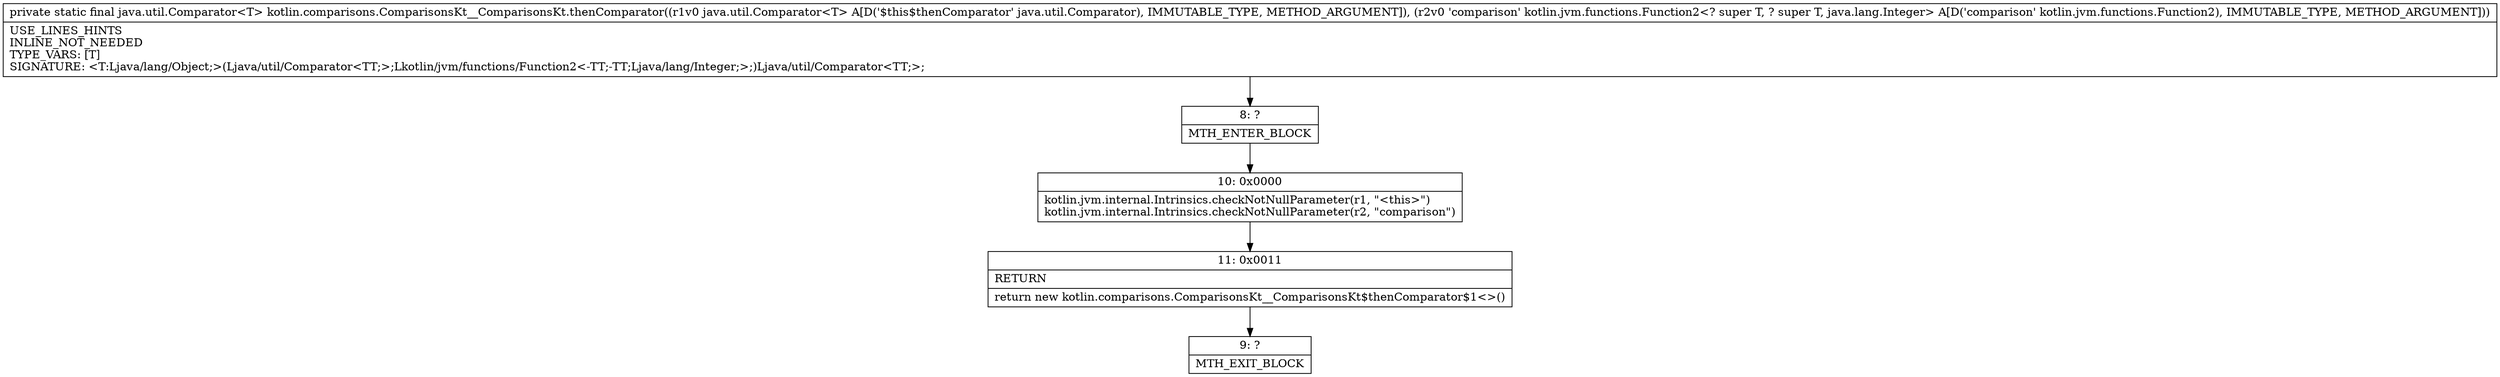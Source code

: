 digraph "CFG forkotlin.comparisons.ComparisonsKt__ComparisonsKt.thenComparator(Ljava\/util\/Comparator;Lkotlin\/jvm\/functions\/Function2;)Ljava\/util\/Comparator;" {
Node_8 [shape=record,label="{8\:\ ?|MTH_ENTER_BLOCK\l}"];
Node_10 [shape=record,label="{10\:\ 0x0000|kotlin.jvm.internal.Intrinsics.checkNotNullParameter(r1, \"\<this\>\")\lkotlin.jvm.internal.Intrinsics.checkNotNullParameter(r2, \"comparison\")\l}"];
Node_11 [shape=record,label="{11\:\ 0x0011|RETURN\l|return new kotlin.comparisons.ComparisonsKt__ComparisonsKt$thenComparator$1\<\>()\l}"];
Node_9 [shape=record,label="{9\:\ ?|MTH_EXIT_BLOCK\l}"];
MethodNode[shape=record,label="{private static final java.util.Comparator\<T\> kotlin.comparisons.ComparisonsKt__ComparisonsKt.thenComparator((r1v0 java.util.Comparator\<T\> A[D('$this$thenComparator' java.util.Comparator), IMMUTABLE_TYPE, METHOD_ARGUMENT]), (r2v0 'comparison' kotlin.jvm.functions.Function2\<? super T, ? super T, java.lang.Integer\> A[D('comparison' kotlin.jvm.functions.Function2), IMMUTABLE_TYPE, METHOD_ARGUMENT]))  | USE_LINES_HINTS\lINLINE_NOT_NEEDED\lTYPE_VARS: [T]\lSIGNATURE: \<T:Ljava\/lang\/Object;\>(Ljava\/util\/Comparator\<TT;\>;Lkotlin\/jvm\/functions\/Function2\<\-TT;\-TT;Ljava\/lang\/Integer;\>;)Ljava\/util\/Comparator\<TT;\>;\l}"];
MethodNode -> Node_8;Node_8 -> Node_10;
Node_10 -> Node_11;
Node_11 -> Node_9;
}


